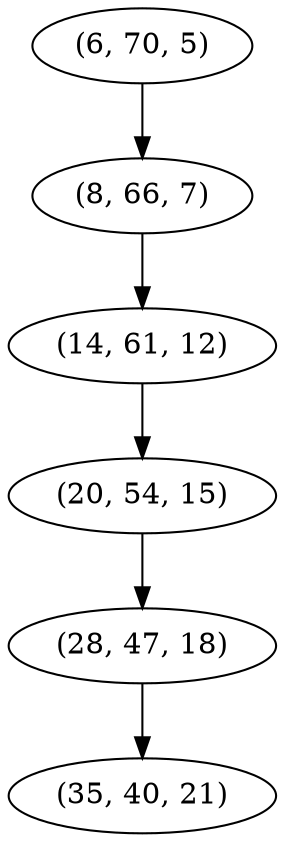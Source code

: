 digraph tree {
    "(6, 70, 5)";
    "(8, 66, 7)";
    "(14, 61, 12)";
    "(20, 54, 15)";
    "(28, 47, 18)";
    "(35, 40, 21)";
    "(6, 70, 5)" -> "(8, 66, 7)";
    "(8, 66, 7)" -> "(14, 61, 12)";
    "(14, 61, 12)" -> "(20, 54, 15)";
    "(20, 54, 15)" -> "(28, 47, 18)";
    "(28, 47, 18)" -> "(35, 40, 21)";
}
